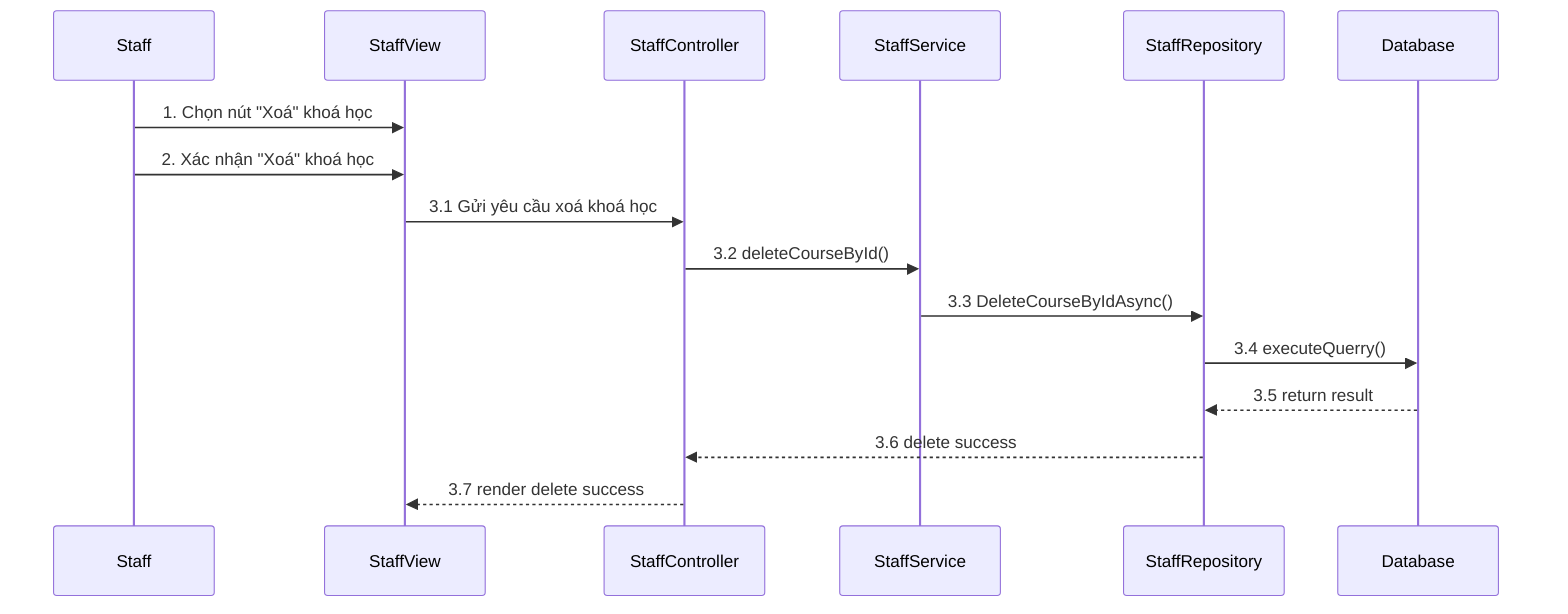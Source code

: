 %%# Xoá khoá học

sequenceDiagram
    participant Staff
    participant StaffView
    participant StaffController
    participant StaffService
    participant StaffRepository
    participant Database

    Staff->>StaffView:  1. Chọn nút "Xoá" khoá học
    Staff->>StaffView:  2. Xác nhận "Xoá" khoá học
    
    StaffView->>StaffController: 3.1 Gửi yêu cầu xoá khoá học
    StaffController->>StaffService: 3.2 deleteCourseById()
    StaffService->>StaffRepository: 3.3 DeleteCourseByIdAsync()
    StaffRepository->>Database: 3.4 executeQuerry()
    Database-->>StaffRepository: 3.5 return result
    StaffRepository-->>StaffController: 3.6 delete success
    StaffController-->>StaffView: 3.7 render delete success